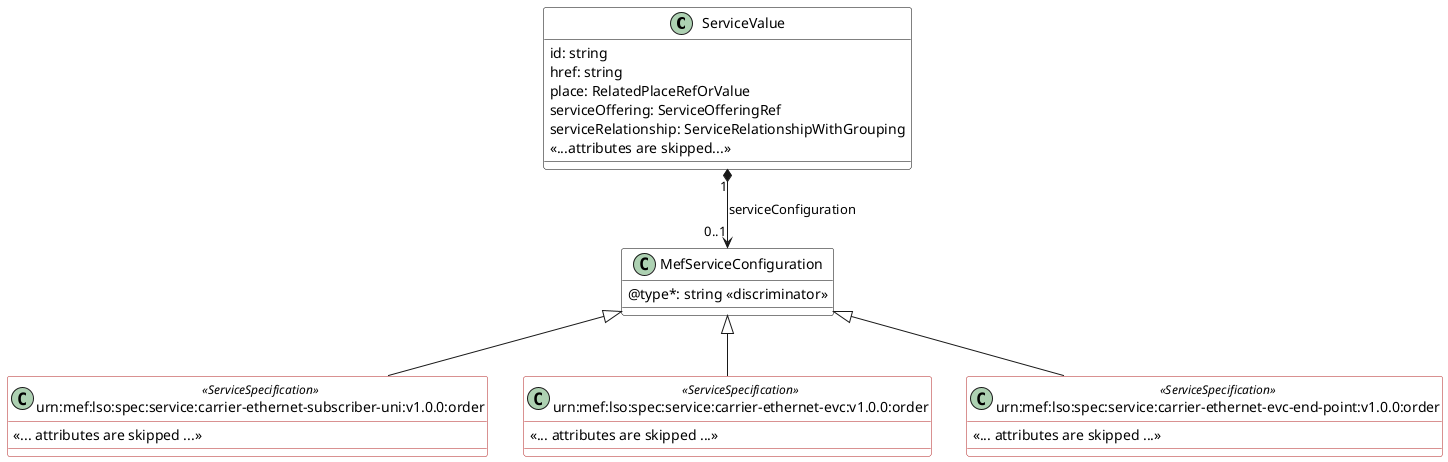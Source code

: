 @startuml
skinparam {
    ClassBackgroundColor White
    ClassBorderColor Black
    ClassBorderColor<<ServiceSpecification>> FireBrick
}
set namespaceSeparator none

class ServiceValue{
    id: string 
    href: string 
    place: RelatedPlaceRefOrValue
    serviceOffering: ServiceOfferingRef
    serviceRelationship: ServiceRelationshipWithGrouping
    <<...attributes are skipped...>>
}


class MefServiceConfiguration {
    @type*: string <<discriminator>>
}


ServiceValue "1"*-->"0..1" MefServiceConfiguration : serviceConfiguration

class urn:mef:lso:spec:service:carrier-ethernet-subscriber-uni:v1.0.0:order <<ServiceSpecification>> {

    <<... attributes are skipped ...>>
}
MefServiceConfiguration <|-- "urn:mef:lso:spec:service:carrier-ethernet-subscriber-uni:v1.0.0:order"



class urn:mef:lso:spec:service:carrier-ethernet-evc:v1.0.0:order <<ServiceSpecification>> {

    <<... attributes are skipped ...>>
}
MefServiceConfiguration <|-- "urn:mef:lso:spec:service:carrier-ethernet-evc:v1.0.0:order"

class urn:mef:lso:spec:service:carrier-ethernet-evc-end-point:v1.0.0:order <<ServiceSpecification>> {

    <<... attributes are skipped ...>>
}
MefServiceConfiguration <|-- "urn:mef:lso:spec:service:carrier-ethernet-evc-end-point:v1.0.0:order"

@enduml
